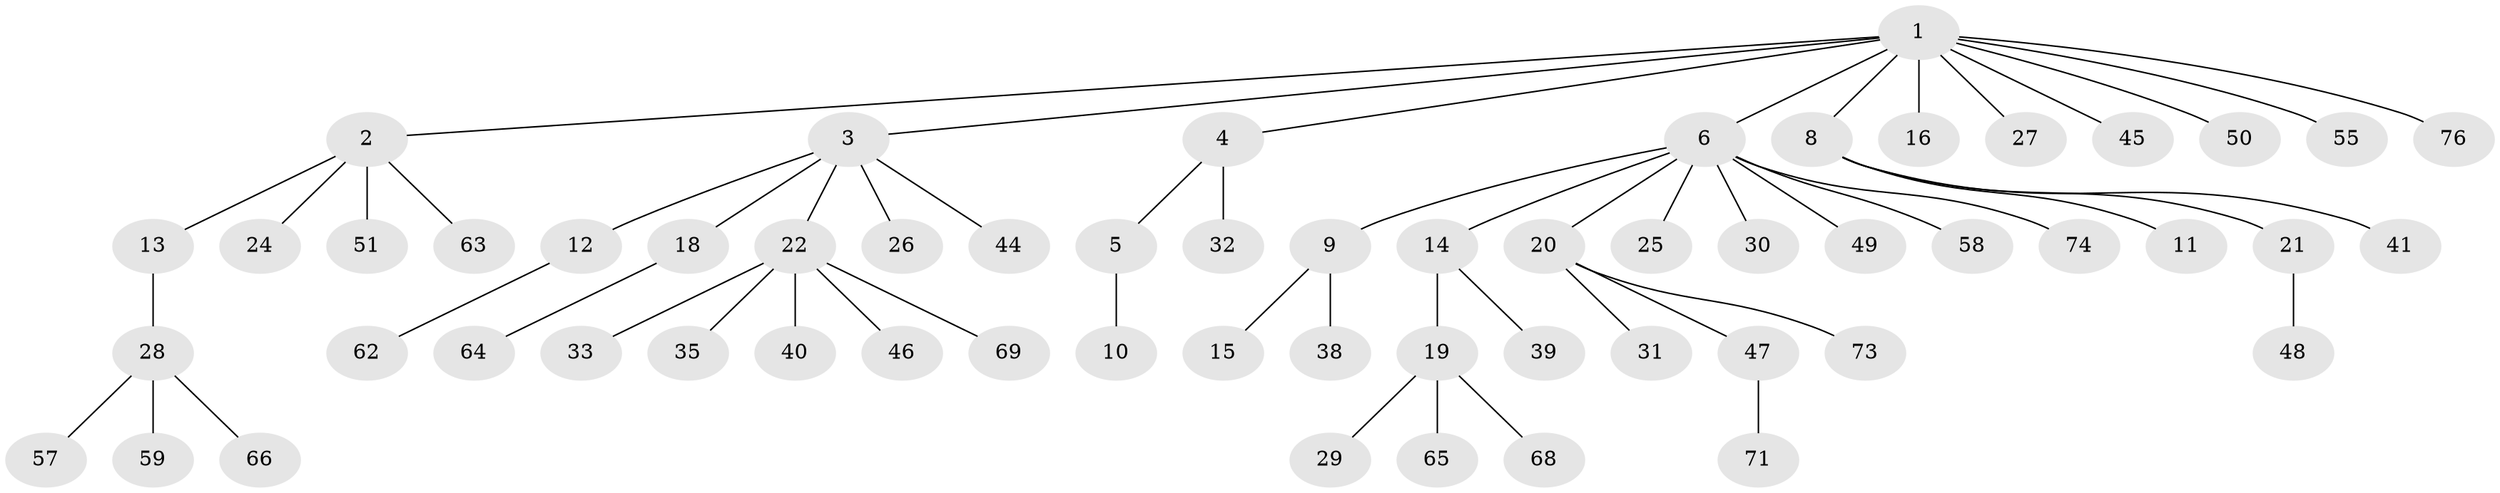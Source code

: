 // Generated by graph-tools (version 1.1) at 2025/23/03/03/25 07:23:51]
// undirected, 58 vertices, 57 edges
graph export_dot {
graph [start="1"]
  node [color=gray90,style=filled];
  1 [super="+23"];
  2 [super="+7"];
  3 [super="+67"];
  4;
  5 [super="+52"];
  6 [super="+53"];
  8 [super="+17"];
  9 [super="+70"];
  10 [super="+36"];
  11;
  12 [super="+78"];
  13;
  14 [super="+56"];
  15;
  16;
  18 [super="+34"];
  19 [super="+60"];
  20;
  21 [super="+72"];
  22 [super="+75"];
  24;
  25;
  26;
  27;
  28 [super="+43"];
  29 [super="+42"];
  30;
  31;
  32 [super="+54"];
  33 [super="+37"];
  35;
  38;
  39;
  40;
  41;
  44;
  45;
  46 [super="+77"];
  47 [super="+61"];
  48;
  49;
  50;
  51;
  55;
  57;
  58;
  59;
  62;
  63;
  64;
  65;
  66;
  68;
  69;
  71;
  73;
  74;
  76;
  1 -- 2;
  1 -- 3;
  1 -- 4;
  1 -- 6;
  1 -- 8;
  1 -- 16;
  1 -- 27;
  1 -- 45;
  1 -- 50;
  1 -- 55;
  1 -- 76;
  2 -- 13;
  2 -- 24;
  2 -- 51;
  2 -- 63;
  3 -- 12;
  3 -- 18;
  3 -- 22;
  3 -- 26;
  3 -- 44;
  4 -- 5;
  4 -- 32;
  5 -- 10;
  6 -- 9;
  6 -- 14;
  6 -- 20;
  6 -- 25;
  6 -- 30;
  6 -- 49;
  6 -- 58;
  6 -- 74;
  8 -- 11;
  8 -- 21;
  8 -- 41;
  9 -- 15;
  9 -- 38;
  12 -- 62;
  13 -- 28;
  14 -- 19;
  14 -- 39;
  18 -- 64;
  19 -- 29;
  19 -- 65;
  19 -- 68;
  20 -- 31;
  20 -- 47;
  20 -- 73;
  21 -- 48;
  22 -- 33;
  22 -- 35;
  22 -- 40;
  22 -- 46;
  22 -- 69;
  28 -- 57;
  28 -- 59;
  28 -- 66;
  47 -- 71;
}
